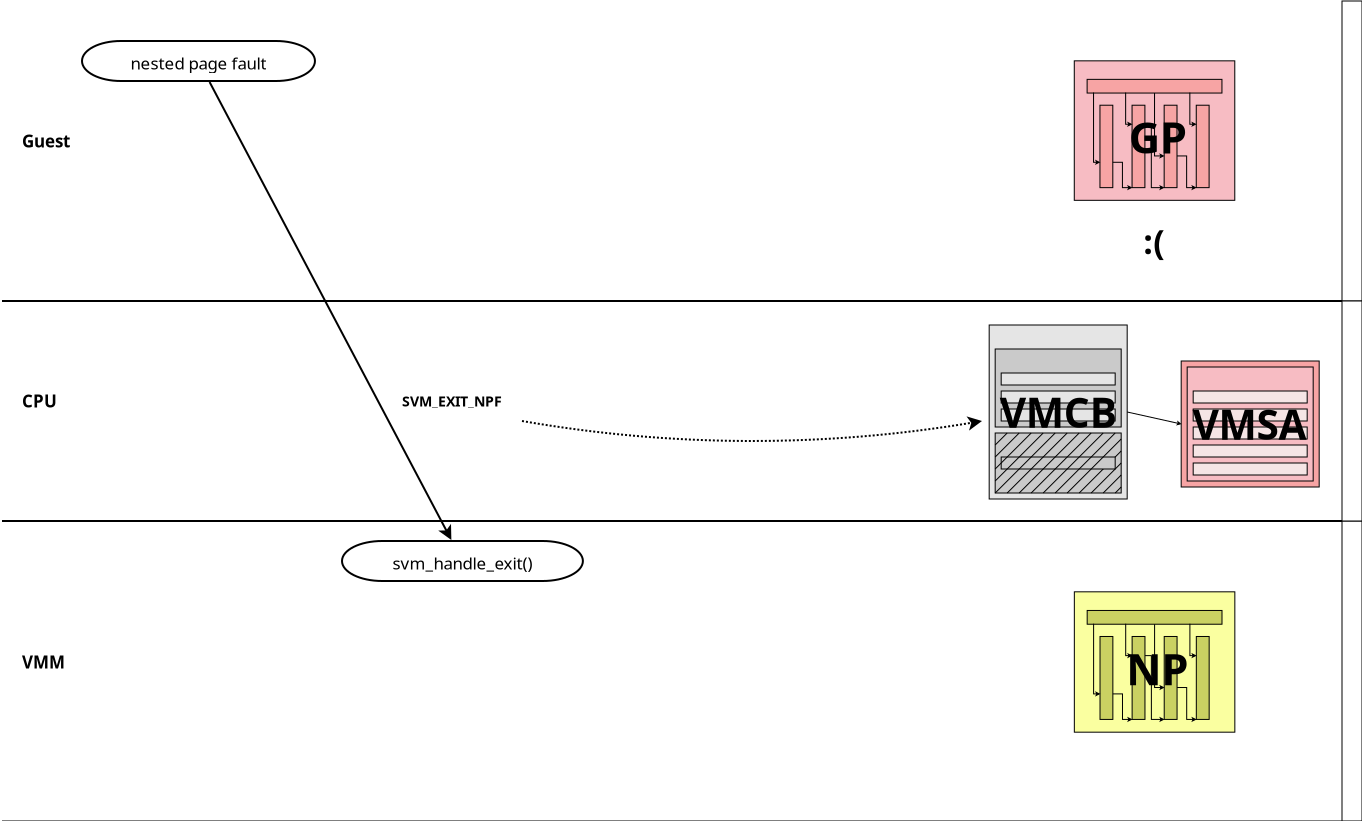 <?xml version="1.0" encoding="UTF-8"?>
<dia:diagram xmlns:dia="http://www.lysator.liu.se/~alla/dia/">
  <dia:layer name="Background" visible="true" connectable="true" active="true">
    <dia:object type="Standard - Text" version="1" id="O0">
      <dia:attribute name="obj_pos">
        <dia:point val="1,20"/>
      </dia:attribute>
      <dia:attribute name="obj_bb">
        <dia:rectangle val="1,19.507;2.93,20.493"/>
      </dia:attribute>
      <dia:attribute name="text">
        <dia:composite type="text">
          <dia:attribute name="string">
            <dia:string>#CPU#</dia:string>
          </dia:attribute>
          <dia:attribute name="font">
            <dia:font family="sans" style="80" name="Helvetica-Bold"/>
          </dia:attribute>
          <dia:attribute name="height">
            <dia:real val="1.058"/>
          </dia:attribute>
          <dia:attribute name="pos">
            <dia:point val="1,20.293"/>
          </dia:attribute>
          <dia:attribute name="color">
            <dia:color val="#000000ff"/>
          </dia:attribute>
          <dia:attribute name="alignment">
            <dia:enum val="0"/>
          </dia:attribute>
        </dia:composite>
      </dia:attribute>
      <dia:attribute name="valign">
        <dia:enum val="2"/>
      </dia:attribute>
    </dia:object>
    <dia:object type="Standard - Text" version="1" id="O1">
      <dia:attribute name="obj_pos">
        <dia:point val="1,33.05"/>
      </dia:attribute>
      <dia:attribute name="obj_bb">
        <dia:rectangle val="1,32.557;3.34,33.543"/>
      </dia:attribute>
      <dia:attribute name="text">
        <dia:composite type="text">
          <dia:attribute name="string">
            <dia:string>#VMM#</dia:string>
          </dia:attribute>
          <dia:attribute name="font">
            <dia:font family="sans" style="80" name="Helvetica-Bold"/>
          </dia:attribute>
          <dia:attribute name="height">
            <dia:real val="1.058"/>
          </dia:attribute>
          <dia:attribute name="pos">
            <dia:point val="1,33.343"/>
          </dia:attribute>
          <dia:attribute name="color">
            <dia:color val="#000000ff"/>
          </dia:attribute>
          <dia:attribute name="alignment">
            <dia:enum val="0"/>
          </dia:attribute>
        </dia:composite>
      </dia:attribute>
      <dia:attribute name="valign">
        <dia:enum val="2"/>
      </dia:attribute>
    </dia:object>
    <dia:object type="Standard - Text" version="1" id="O2">
      <dia:attribute name="obj_pos">
        <dia:point val="1,7"/>
      </dia:attribute>
      <dia:attribute name="obj_bb">
        <dia:rectangle val="1,6.507;3.783,7.493"/>
      </dia:attribute>
      <dia:attribute name="text">
        <dia:composite type="text">
          <dia:attribute name="string">
            <dia:string>#Guest#</dia:string>
          </dia:attribute>
          <dia:attribute name="font">
            <dia:font family="sans" style="80" name="Helvetica-Bold"/>
          </dia:attribute>
          <dia:attribute name="height">
            <dia:real val="1.058"/>
          </dia:attribute>
          <dia:attribute name="pos">
            <dia:point val="1,7.293"/>
          </dia:attribute>
          <dia:attribute name="color">
            <dia:color val="#000000ff"/>
          </dia:attribute>
          <dia:attribute name="alignment">
            <dia:enum val="0"/>
          </dia:attribute>
        </dia:composite>
      </dia:attribute>
      <dia:attribute name="valign">
        <dia:enum val="2"/>
      </dia:attribute>
    </dia:object>
    <dia:object type="Flowchart - Terminal" version="1" id="O3">
      <dia:attribute name="obj_pos">
        <dia:point val="4,2"/>
      </dia:attribute>
      <dia:attribute name="obj_bb">
        <dia:rectangle val="3.9,1.9;15.748,4.1"/>
      </dia:attribute>
      <dia:attribute name="meta">
        <dia:composite type="dict"/>
      </dia:attribute>
      <dia:attribute name="elem_corner">
        <dia:point val="4,2"/>
      </dia:attribute>
      <dia:attribute name="elem_width">
        <dia:real val="11.648"/>
      </dia:attribute>
      <dia:attribute name="elem_height">
        <dia:real val="2"/>
      </dia:attribute>
      <dia:attribute name="line_width">
        <dia:real val="0.1"/>
      </dia:attribute>
      <dia:attribute name="line_colour">
        <dia:color val="#000000ff"/>
      </dia:attribute>
      <dia:attribute name="fill_colour">
        <dia:color val="#ffffffff"/>
      </dia:attribute>
      <dia:attribute name="show_background">
        <dia:boolean val="true"/>
      </dia:attribute>
      <dia:attribute name="line_style">
        <dia:enum val="0"/>
        <dia:real val="1"/>
      </dia:attribute>
      <dia:attribute name="padding">
        <dia:real val="0.1"/>
      </dia:attribute>
      <dia:attribute name="text">
        <dia:composite type="text">
          <dia:attribute name="string">
            <dia:string>#nested page fault#</dia:string>
          </dia:attribute>
          <dia:attribute name="font">
            <dia:font family="sans" style="0" name="Helvetica"/>
          </dia:attribute>
          <dia:attribute name="height">
            <dia:real val="1.058"/>
          </dia:attribute>
          <dia:attribute name="pos">
            <dia:point val="9.824,3.257"/>
          </dia:attribute>
          <dia:attribute name="color">
            <dia:color val="#000000ff"/>
          </dia:attribute>
          <dia:attribute name="alignment">
            <dia:enum val="1"/>
          </dia:attribute>
        </dia:composite>
      </dia:attribute>
      <dia:attribute name="text_fitting">
        <dia:enum val="1"/>
      </dia:attribute>
      <dia:attribute name="flip_horizontal">
        <dia:boolean val="false"/>
      </dia:attribute>
      <dia:attribute name="flip_vertical">
        <dia:boolean val="false"/>
      </dia:attribute>
      <dia:attribute name="subscale">
        <dia:real val="1"/>
      </dia:attribute>
    </dia:object>
    <dia:object type="Flowchart - Terminal" version="1" id="O4">
      <dia:attribute name="obj_pos">
        <dia:point val="17,27"/>
      </dia:attribute>
      <dia:attribute name="obj_bb">
        <dia:rectangle val="16.9,26.9;29.145,29.1"/>
      </dia:attribute>
      <dia:attribute name="meta">
        <dia:composite type="dict"/>
      </dia:attribute>
      <dia:attribute name="elem_corner">
        <dia:point val="17,27"/>
      </dia:attribute>
      <dia:attribute name="elem_width">
        <dia:real val="12.045"/>
      </dia:attribute>
      <dia:attribute name="elem_height">
        <dia:real val="2"/>
      </dia:attribute>
      <dia:attribute name="line_width">
        <dia:real val="0.1"/>
      </dia:attribute>
      <dia:attribute name="line_colour">
        <dia:color val="#000000ff"/>
      </dia:attribute>
      <dia:attribute name="fill_colour">
        <dia:color val="#ffffffff"/>
      </dia:attribute>
      <dia:attribute name="show_background">
        <dia:boolean val="true"/>
      </dia:attribute>
      <dia:attribute name="line_style">
        <dia:enum val="0"/>
        <dia:real val="1"/>
      </dia:attribute>
      <dia:attribute name="padding">
        <dia:real val="0.1"/>
      </dia:attribute>
      <dia:attribute name="text">
        <dia:composite type="text">
          <dia:attribute name="string">
            <dia:string>#svm_handle_exit()#</dia:string>
          </dia:attribute>
          <dia:attribute name="font">
            <dia:font family="sans" style="0" name="Helvetica"/>
          </dia:attribute>
          <dia:attribute name="height">
            <dia:real val="1.058"/>
          </dia:attribute>
          <dia:attribute name="pos">
            <dia:point val="23.023,28.257"/>
          </dia:attribute>
          <dia:attribute name="color">
            <dia:color val="#000000ff"/>
          </dia:attribute>
          <dia:attribute name="alignment">
            <dia:enum val="1"/>
          </dia:attribute>
        </dia:composite>
      </dia:attribute>
      <dia:attribute name="text_fitting">
        <dia:enum val="1"/>
      </dia:attribute>
      <dia:attribute name="flip_horizontal">
        <dia:boolean val="false"/>
      </dia:attribute>
      <dia:attribute name="flip_vertical">
        <dia:boolean val="false"/>
      </dia:attribute>
      <dia:attribute name="subscale">
        <dia:real val="1"/>
      </dia:attribute>
    </dia:object>
    <dia:object type="Standard - Line" version="0" id="O5">
      <dia:attribute name="obj_pos">
        <dia:point val="0,26"/>
      </dia:attribute>
      <dia:attribute name="obj_bb">
        <dia:rectangle val="-0.05,25.95;67.05,26.05"/>
      </dia:attribute>
      <dia:attribute name="conn_endpoints">
        <dia:point val="0,26"/>
        <dia:point val="67,26"/>
      </dia:attribute>
      <dia:attribute name="numcp">
        <dia:int val="1"/>
      </dia:attribute>
      <dia:attribute name="line_width">
        <dia:real val="0.1"/>
      </dia:attribute>
      <dia:connections>
        <dia:connection handle="1" to="O43" connection="0"/>
      </dia:connections>
    </dia:object>
    <dia:object type="Standard - Line" version="0" id="O6">
      <dia:attribute name="obj_pos">
        <dia:point val="0,15"/>
      </dia:attribute>
      <dia:attribute name="obj_bb">
        <dia:rectangle val="-0.05,14.95;67.05,15.05"/>
      </dia:attribute>
      <dia:attribute name="conn_endpoints">
        <dia:point val="0,15"/>
        <dia:point val="67,15"/>
      </dia:attribute>
      <dia:attribute name="numcp">
        <dia:int val="1"/>
      </dia:attribute>
      <dia:attribute name="line_width">
        <dia:real val="0.1"/>
      </dia:attribute>
      <dia:connections>
        <dia:connection handle="1" to="O45" connection="0"/>
      </dia:connections>
    </dia:object>
    <dia:object type="Standard - Line" version="0" id="O7">
      <dia:attribute name="obj_pos">
        <dia:point val="10.378,4.05"/>
      </dia:attribute>
      <dia:attribute name="obj_bb">
        <dia:rectangle val="10.311,3.983;22.536,27.017"/>
      </dia:attribute>
      <dia:attribute name="conn_endpoints">
        <dia:point val="10.378,4.05"/>
        <dia:point val="22.468,26.95"/>
      </dia:attribute>
      <dia:attribute name="numcp">
        <dia:int val="1"/>
      </dia:attribute>
      <dia:attribute name="line_width">
        <dia:real val="0.1"/>
      </dia:attribute>
      <dia:attribute name="end_arrow">
        <dia:enum val="22"/>
      </dia:attribute>
      <dia:attribute name="end_arrow_length">
        <dia:real val="0.5"/>
      </dia:attribute>
      <dia:attribute name="end_arrow_width">
        <dia:real val="0.5"/>
      </dia:attribute>
      <dia:connections>
        <dia:connection handle="0" to="O3" connection="16"/>
        <dia:connection handle="1" to="O4" connection="16"/>
      </dia:connections>
    </dia:object>
    <dia:object type="Standard - Text" version="1" id="O8">
      <dia:attribute name="obj_pos">
        <dia:point val="20,20"/>
      </dia:attribute>
      <dia:attribute name="obj_bb">
        <dia:rectangle val="20,19.589;25.823,20.411"/>
      </dia:attribute>
      <dia:attribute name="text">
        <dia:composite type="text">
          <dia:attribute name="string">
            <dia:string>#SVM_EXIT_NPF#</dia:string>
          </dia:attribute>
          <dia:attribute name="font">
            <dia:font family="sans" style="80" name="Helvetica-Bold"/>
          </dia:attribute>
          <dia:attribute name="height">
            <dia:real val="0.882"/>
          </dia:attribute>
          <dia:attribute name="pos">
            <dia:point val="20,20.244"/>
          </dia:attribute>
          <dia:attribute name="color">
            <dia:color val="#000000ff"/>
          </dia:attribute>
          <dia:attribute name="alignment">
            <dia:enum val="0"/>
          </dia:attribute>
        </dia:composite>
      </dia:attribute>
      <dia:attribute name="valign">
        <dia:enum val="2"/>
      </dia:attribute>
    </dia:object>
    <dia:group>
      <dia:attribute name="meta">
        <dia:composite type="dict"/>
      </dia:attribute>
      <dia:attribute name="matrix">
        <dia:matrix xx="0.3" xy="0" yx="0" yy="0.3" x0="33.159" y0="16.2"/>
      </dia:attribute>
      <dia:group>
        <dia:attribute name="meta">
          <dia:composite type="dict"/>
        </dia:attribute>
        <dia:attribute name="matrix"/>
        <dia:object type="Flowchart - Box" version="0" id="O9">
          <dia:attribute name="obj_pos">
            <dia:point val="86,6"/>
          </dia:attribute>
          <dia:attribute name="obj_bb">
            <dia:rectangle val="85.95,5.95;109.05,27.05"/>
          </dia:attribute>
          <dia:attribute name="elem_corner">
            <dia:point val="86,6"/>
          </dia:attribute>
          <dia:attribute name="elem_width">
            <dia:real val="23"/>
          </dia:attribute>
          <dia:attribute name="elem_height">
            <dia:real val="21"/>
          </dia:attribute>
          <dia:attribute name="border_width">
            <dia:real val="0.1"/>
          </dia:attribute>
          <dia:attribute name="inner_color">
            <dia:color val="#f7a4a4ff"/>
          </dia:attribute>
          <dia:attribute name="show_background">
            <dia:boolean val="false"/>
          </dia:attribute>
          <dia:attribute name="padding">
            <dia:real val="0.5"/>
          </dia:attribute>
          <dia:attribute name="text">
            <dia:composite type="text">
              <dia:attribute name="string">
                <dia:string>##</dia:string>
              </dia:attribute>
              <dia:attribute name="font">
                <dia:font family="sans" style="0" name="Helvetica"/>
              </dia:attribute>
              <dia:attribute name="height">
                <dia:real val="0.8"/>
              </dia:attribute>
              <dia:attribute name="pos">
                <dia:point val="97.5,16.694"/>
              </dia:attribute>
              <dia:attribute name="color">
                <dia:color val="#000000ff"/>
              </dia:attribute>
              <dia:attribute name="alignment">
                <dia:enum val="1"/>
              </dia:attribute>
            </dia:composite>
          </dia:attribute>
        </dia:object>
        <dia:object type="Flowchart - Box" version="0" id="O10">
          <dia:attribute name="obj_pos">
            <dia:point val="87,7"/>
          </dia:attribute>
          <dia:attribute name="obj_bb">
            <dia:rectangle val="86.95,6.95;108.05,26.05"/>
          </dia:attribute>
          <dia:attribute name="elem_corner">
            <dia:point val="87,7"/>
          </dia:attribute>
          <dia:attribute name="elem_width">
            <dia:real val="21"/>
          </dia:attribute>
          <dia:attribute name="elem_height">
            <dia:real val="19"/>
          </dia:attribute>
          <dia:attribute name="inner_color">
            <dia:color val="#f7bcc3ff"/>
          </dia:attribute>
          <dia:attribute name="show_background">
            <dia:boolean val="true"/>
          </dia:attribute>
          <dia:attribute name="padding">
            <dia:real val="0.5"/>
          </dia:attribute>
          <dia:attribute name="text">
            <dia:composite type="text">
              <dia:attribute name="string">
                <dia:string>##</dia:string>
              </dia:attribute>
              <dia:attribute name="font">
                <dia:font family="sans" style="0" name="Helvetica"/>
              </dia:attribute>
              <dia:attribute name="height">
                <dia:real val="0.8"/>
              </dia:attribute>
              <dia:attribute name="pos">
                <dia:point val="97.5,16.694"/>
              </dia:attribute>
              <dia:attribute name="color">
                <dia:color val="#000000ff"/>
              </dia:attribute>
              <dia:attribute name="alignment">
                <dia:enum val="1"/>
              </dia:attribute>
            </dia:composite>
          </dia:attribute>
        </dia:object>
        <dia:object type="Standard - Box" version="0" id="O11">
          <dia:attribute name="obj_pos">
            <dia:point val="88,8"/>
          </dia:attribute>
          <dia:attribute name="obj_bb">
            <dia:rectangle val="87.95,7.95;107.05,10.05"/>
          </dia:attribute>
          <dia:attribute name="elem_corner">
            <dia:point val="88,8"/>
          </dia:attribute>
          <dia:attribute name="elem_width">
            <dia:real val="19"/>
          </dia:attribute>
          <dia:attribute name="elem_height">
            <dia:real val="2"/>
          </dia:attribute>
          <dia:attribute name="border_width">
            <dia:real val="0.1"/>
          </dia:attribute>
          <dia:attribute name="border_color">
            <dia:color val="#f7bcc3ff"/>
          </dia:attribute>
          <dia:attribute name="inner_color">
            <dia:color val="#f7bcc3ff"/>
          </dia:attribute>
          <dia:attribute name="show_background">
            <dia:boolean val="true"/>
          </dia:attribute>
          <dia:attribute name="aspect">
            <dia:enum val="1"/>
          </dia:attribute>
        </dia:object>
        <dia:object type="Standard - Box" version="0" id="O12">
          <dia:attribute name="obj_pos">
            <dia:point val="88,23"/>
          </dia:attribute>
          <dia:attribute name="obj_bb">
            <dia:rectangle val="87.95,22.95;107.05,25.05"/>
          </dia:attribute>
          <dia:attribute name="elem_corner">
            <dia:point val="88,23"/>
          </dia:attribute>
          <dia:attribute name="elem_width">
            <dia:real val="19"/>
          </dia:attribute>
          <dia:attribute name="elem_height">
            <dia:real val="2"/>
          </dia:attribute>
          <dia:attribute name="border_width">
            <dia:real val="0.1"/>
          </dia:attribute>
          <dia:attribute name="inner_color">
            <dia:color val="#f5e5e5ff"/>
          </dia:attribute>
          <dia:attribute name="show_background">
            <dia:boolean val="true"/>
          </dia:attribute>
          <dia:attribute name="aspect">
            <dia:enum val="1"/>
          </dia:attribute>
        </dia:object>
        <dia:object type="Standard - Box" version="0" id="O13">
          <dia:attribute name="obj_pos">
            <dia:point val="88,20"/>
          </dia:attribute>
          <dia:attribute name="obj_bb">
            <dia:rectangle val="87.95,19.95;107.05,22.05"/>
          </dia:attribute>
          <dia:attribute name="elem_corner">
            <dia:point val="88,20"/>
          </dia:attribute>
          <dia:attribute name="elem_width">
            <dia:real val="19"/>
          </dia:attribute>
          <dia:attribute name="elem_height">
            <dia:real val="2"/>
          </dia:attribute>
          <dia:attribute name="border_width">
            <dia:real val="0.1"/>
          </dia:attribute>
          <dia:attribute name="inner_color">
            <dia:color val="#f5e5e5ff"/>
          </dia:attribute>
          <dia:attribute name="show_background">
            <dia:boolean val="true"/>
          </dia:attribute>
          <dia:attribute name="aspect">
            <dia:enum val="1"/>
          </dia:attribute>
        </dia:object>
        <dia:object type="Standard - Box" version="0" id="O14">
          <dia:attribute name="obj_pos">
            <dia:point val="88,17"/>
          </dia:attribute>
          <dia:attribute name="obj_bb">
            <dia:rectangle val="87.95,16.95;107.05,19.05"/>
          </dia:attribute>
          <dia:attribute name="elem_corner">
            <dia:point val="88,17"/>
          </dia:attribute>
          <dia:attribute name="elem_width">
            <dia:real val="19"/>
          </dia:attribute>
          <dia:attribute name="elem_height">
            <dia:real val="2"/>
          </dia:attribute>
          <dia:attribute name="border_width">
            <dia:real val="0.1"/>
          </dia:attribute>
          <dia:attribute name="inner_color">
            <dia:color val="#f5e5e5ff"/>
          </dia:attribute>
          <dia:attribute name="show_background">
            <dia:boolean val="true"/>
          </dia:attribute>
          <dia:attribute name="aspect">
            <dia:enum val="1"/>
          </dia:attribute>
        </dia:object>
        <dia:object type="Standard - Box" version="0" id="O15">
          <dia:attribute name="obj_pos">
            <dia:point val="88,14"/>
          </dia:attribute>
          <dia:attribute name="obj_bb">
            <dia:rectangle val="87.95,13.95;107.05,16.05"/>
          </dia:attribute>
          <dia:attribute name="elem_corner">
            <dia:point val="88,14"/>
          </dia:attribute>
          <dia:attribute name="elem_width">
            <dia:real val="19"/>
          </dia:attribute>
          <dia:attribute name="elem_height">
            <dia:real val="2"/>
          </dia:attribute>
          <dia:attribute name="border_width">
            <dia:real val="0.1"/>
          </dia:attribute>
          <dia:attribute name="inner_color">
            <dia:color val="#f5e5e5ff"/>
          </dia:attribute>
          <dia:attribute name="show_background">
            <dia:boolean val="true"/>
          </dia:attribute>
          <dia:attribute name="aspect">
            <dia:enum val="1"/>
          </dia:attribute>
        </dia:object>
        <dia:object type="Standard - Box" version="0" id="O16">
          <dia:attribute name="obj_pos">
            <dia:point val="88,11"/>
          </dia:attribute>
          <dia:attribute name="obj_bb">
            <dia:rectangle val="87.95,10.95;107.05,13.05"/>
          </dia:attribute>
          <dia:attribute name="elem_corner">
            <dia:point val="88,11"/>
          </dia:attribute>
          <dia:attribute name="elem_width">
            <dia:real val="19"/>
          </dia:attribute>
          <dia:attribute name="elem_height">
            <dia:real val="2"/>
          </dia:attribute>
          <dia:attribute name="border_width">
            <dia:real val="0.1"/>
          </dia:attribute>
          <dia:attribute name="inner_color">
            <dia:color val="#f5e5e5ff"/>
          </dia:attribute>
          <dia:attribute name="show_background">
            <dia:boolean val="true"/>
          </dia:attribute>
          <dia:attribute name="aspect">
            <dia:enum val="1"/>
          </dia:attribute>
        </dia:object>
        <dia:object type="Standard - Text" version="1" id="O17">
          <dia:attribute name="obj_pos">
            <dia:point val="97.5,16.5"/>
          </dia:attribute>
          <dia:attribute name="obj_bb">
            <dia:rectangle val="86.449,12.558;108.551,20.442"/>
          </dia:attribute>
          <dia:attribute name="text">
            <dia:composite type="text">
              <dia:attribute name="string">
                <dia:string>#VMSA#</dia:string>
              </dia:attribute>
              <dia:attribute name="font">
                <dia:font family="sans" style="80" name="Helvetica-Bold"/>
              </dia:attribute>
              <dia:attribute name="height">
                <dia:real val="8.467"/>
              </dia:attribute>
              <dia:attribute name="pos">
                <dia:point val="97.5,18.845"/>
              </dia:attribute>
              <dia:attribute name="color">
                <dia:color val="#000000ff"/>
              </dia:attribute>
              <dia:attribute name="alignment">
                <dia:enum val="1"/>
              </dia:attribute>
            </dia:composite>
          </dia:attribute>
          <dia:attribute name="valign">
            <dia:enum val="2"/>
          </dia:attribute>
        </dia:object>
      </dia:group>
      <dia:group>
        <dia:attribute name="meta">
          <dia:composite type="dict"/>
        </dia:attribute>
        <dia:attribute name="matrix"/>
        <dia:object type="Flowchart - Box" version="0" id="O18">
          <dia:attribute name="obj_pos">
            <dia:point val="54,0"/>
          </dia:attribute>
          <dia:attribute name="obj_bb">
            <dia:rectangle val="53.95,-0.05;77.05,29.05"/>
          </dia:attribute>
          <dia:attribute name="elem_corner">
            <dia:point val="54,0"/>
          </dia:attribute>
          <dia:attribute name="elem_width">
            <dia:real val="23"/>
          </dia:attribute>
          <dia:attribute name="elem_height">
            <dia:real val="29"/>
          </dia:attribute>
          <dia:attribute name="inner_color">
            <dia:color val="#e5e5e5ff"/>
          </dia:attribute>
          <dia:attribute name="show_background">
            <dia:boolean val="true"/>
          </dia:attribute>
          <dia:attribute name="padding">
            <dia:real val="0.5"/>
          </dia:attribute>
          <dia:attribute name="text">
            <dia:composite type="text">
              <dia:attribute name="string">
                <dia:string>##</dia:string>
              </dia:attribute>
              <dia:attribute name="font">
                <dia:font family="sans" style="0" name="Helvetica"/>
              </dia:attribute>
              <dia:attribute name="height">
                <dia:real val="0.8"/>
              </dia:attribute>
              <dia:attribute name="pos">
                <dia:point val="65.5,14.694"/>
              </dia:attribute>
              <dia:attribute name="color">
                <dia:color val="#000000ff"/>
              </dia:attribute>
              <dia:attribute name="alignment">
                <dia:enum val="1"/>
              </dia:attribute>
            </dia:composite>
          </dia:attribute>
        </dia:object>
        <dia:group>
          <dia:attribute name="meta">
            <dia:composite type="dict"/>
          </dia:attribute>
          <dia:attribute name="matrix"/>
          <dia:group>
            <dia:attribute name="meta">
              <dia:composite type="dict"/>
            </dia:attribute>
            <dia:attribute name="matrix"/>
            <dia:object type="Flowchart - Box" version="0" id="O19">
              <dia:attribute name="obj_pos">
                <dia:point val="55,18"/>
              </dia:attribute>
              <dia:attribute name="obj_bb">
                <dia:rectangle val="54.95,17.95;76.05,28.05"/>
              </dia:attribute>
              <dia:attribute name="elem_corner">
                <dia:point val="55,18"/>
              </dia:attribute>
              <dia:attribute name="elem_width">
                <dia:real val="21"/>
              </dia:attribute>
              <dia:attribute name="elem_height">
                <dia:real val="10"/>
              </dia:attribute>
              <dia:attribute name="border_width">
                <dia:real val="0.1"/>
              </dia:attribute>
              <dia:attribute name="inner_color">
                <dia:color val="#cacacaff"/>
              </dia:attribute>
              <dia:attribute name="show_background">
                <dia:boolean val="true"/>
              </dia:attribute>
              <dia:attribute name="padding">
                <dia:real val="0.5"/>
              </dia:attribute>
              <dia:attribute name="text">
                <dia:composite type="text">
                  <dia:attribute name="string">
                    <dia:string>##</dia:string>
                  </dia:attribute>
                  <dia:attribute name="font">
                    <dia:font family="sans" style="0" name="Helvetica"/>
                  </dia:attribute>
                  <dia:attribute name="height">
                    <dia:real val="0.8"/>
                  </dia:attribute>
                  <dia:attribute name="pos">
                    <dia:point val="65.5,23.194"/>
                  </dia:attribute>
                  <dia:attribute name="color">
                    <dia:color val="#000000ff"/>
                  </dia:attribute>
                  <dia:attribute name="alignment">
                    <dia:enum val="1"/>
                  </dia:attribute>
                </dia:composite>
              </dia:attribute>
            </dia:object>
            <dia:object type="Standard - Line" version="0" id="O20">
              <dia:attribute name="obj_pos">
                <dia:point val="69,28"/>
              </dia:attribute>
              <dia:attribute name="obj_bb">
                <dia:rectangle val="68.929,20.929;76.071,28.071"/>
              </dia:attribute>
              <dia:attribute name="conn_endpoints">
                <dia:point val="69,28"/>
                <dia:point val="76,21"/>
              </dia:attribute>
              <dia:attribute name="numcp">
                <dia:int val="1"/>
              </dia:attribute>
              <dia:attribute name="line_width">
                <dia:real val="0.1"/>
              </dia:attribute>
            </dia:object>
            <dia:group>
              <dia:attribute name="meta">
                <dia:composite type="dict"/>
              </dia:attribute>
              <dia:attribute name="matrix"/>
              <dia:object type="Flowchart - Box" version="0" id="O21">
                <dia:attribute name="obj_pos">
                  <dia:point val="55,4"/>
                </dia:attribute>
                <dia:attribute name="obj_bb">
                  <dia:rectangle val="54.95,3.95;76.05,17.05"/>
                </dia:attribute>
                <dia:attribute name="elem_corner">
                  <dia:point val="55,4"/>
                </dia:attribute>
                <dia:attribute name="elem_width">
                  <dia:real val="21"/>
                </dia:attribute>
                <dia:attribute name="elem_height">
                  <dia:real val="13"/>
                </dia:attribute>
                <dia:attribute name="inner_color">
                  <dia:color val="#cacacaff"/>
                </dia:attribute>
                <dia:attribute name="show_background">
                  <dia:boolean val="true"/>
                </dia:attribute>
                <dia:attribute name="padding">
                  <dia:real val="0.5"/>
                </dia:attribute>
                <dia:attribute name="text">
                  <dia:composite type="text">
                    <dia:attribute name="string">
                      <dia:string>##</dia:string>
                    </dia:attribute>
                    <dia:attribute name="font">
                      <dia:font family="sans" style="0" name="Helvetica"/>
                    </dia:attribute>
                    <dia:attribute name="height">
                      <dia:real val="0.8"/>
                    </dia:attribute>
                    <dia:attribute name="pos">
                      <dia:point val="65.5,10.694"/>
                    </dia:attribute>
                    <dia:attribute name="color">
                      <dia:color val="#000000ff"/>
                    </dia:attribute>
                    <dia:attribute name="alignment">
                      <dia:enum val="1"/>
                    </dia:attribute>
                  </dia:composite>
                </dia:attribute>
              </dia:object>
              <dia:object type="Standard - Box" version="0" id="O22">
                <dia:attribute name="obj_pos">
                  <dia:point val="56,14"/>
                </dia:attribute>
                <dia:attribute name="obj_bb">
                  <dia:rectangle val="55.95,13.95;75.05,16.05"/>
                </dia:attribute>
                <dia:attribute name="elem_corner">
                  <dia:point val="56,14"/>
                </dia:attribute>
                <dia:attribute name="elem_width">
                  <dia:real val="19"/>
                </dia:attribute>
                <dia:attribute name="elem_height">
                  <dia:real val="2"/>
                </dia:attribute>
                <dia:attribute name="border_width">
                  <dia:real val="0.1"/>
                </dia:attribute>
                <dia:attribute name="inner_color">
                  <dia:color val="#e5e5e5ff"/>
                </dia:attribute>
                <dia:attribute name="show_background">
                  <dia:boolean val="true"/>
                </dia:attribute>
                <dia:attribute name="aspect">
                  <dia:enum val="1"/>
                </dia:attribute>
              </dia:object>
              <dia:object type="Standard - Box" version="0" id="O23">
                <dia:attribute name="obj_pos">
                  <dia:point val="56,11"/>
                </dia:attribute>
                <dia:attribute name="obj_bb">
                  <dia:rectangle val="55.95,10.95;75.05,13.05"/>
                </dia:attribute>
                <dia:attribute name="elem_corner">
                  <dia:point val="56,11"/>
                </dia:attribute>
                <dia:attribute name="elem_width">
                  <dia:real val="19"/>
                </dia:attribute>
                <dia:attribute name="elem_height">
                  <dia:real val="2"/>
                </dia:attribute>
                <dia:attribute name="border_width">
                  <dia:real val="0.1"/>
                </dia:attribute>
                <dia:attribute name="inner_color">
                  <dia:color val="#e5e5e5ff"/>
                </dia:attribute>
                <dia:attribute name="show_background">
                  <dia:boolean val="true"/>
                </dia:attribute>
                <dia:attribute name="aspect">
                  <dia:enum val="1"/>
                </dia:attribute>
              </dia:object>
              <dia:object type="Standard - Box" version="0" id="O24">
                <dia:attribute name="obj_pos">
                  <dia:point val="56,8"/>
                </dia:attribute>
                <dia:attribute name="obj_bb">
                  <dia:rectangle val="55.95,7.95;75.05,10.05"/>
                </dia:attribute>
                <dia:attribute name="elem_corner">
                  <dia:point val="56,8"/>
                </dia:attribute>
                <dia:attribute name="elem_width">
                  <dia:real val="19"/>
                </dia:attribute>
                <dia:attribute name="elem_height">
                  <dia:real val="2"/>
                </dia:attribute>
                <dia:attribute name="border_width">
                  <dia:real val="0.1"/>
                </dia:attribute>
                <dia:attribute name="inner_color">
                  <dia:color val="#e5e5e5ff"/>
                </dia:attribute>
                <dia:attribute name="show_background">
                  <dia:boolean val="true"/>
                </dia:attribute>
                <dia:attribute name="aspect">
                  <dia:enum val="1"/>
                </dia:attribute>
              </dia:object>
              <dia:object type="Standard - Box" version="0" id="O25">
                <dia:attribute name="obj_pos">
                  <dia:point val="56,5"/>
                </dia:attribute>
                <dia:attribute name="obj_bb">
                  <dia:rectangle val="56,5;75,7"/>
                </dia:attribute>
                <dia:attribute name="elem_corner">
                  <dia:point val="56,5"/>
                </dia:attribute>
                <dia:attribute name="elem_width">
                  <dia:real val="19"/>
                </dia:attribute>
                <dia:attribute name="elem_height">
                  <dia:real val="2"/>
                </dia:attribute>
                <dia:attribute name="border_width">
                  <dia:real val="1.175e-38"/>
                </dia:attribute>
                <dia:attribute name="border_color">
                  <dia:color val="#cacacaff"/>
                </dia:attribute>
                <dia:attribute name="inner_color">
                  <dia:color val="#cacacaff"/>
                </dia:attribute>
                <dia:attribute name="show_background">
                  <dia:boolean val="true"/>
                </dia:attribute>
                <dia:attribute name="aspect">
                  <dia:enum val="1"/>
                </dia:attribute>
              </dia:object>
              <dia:object type="Standard - Box" version="0" id="O26">
                <dia:attribute name="obj_pos">
                  <dia:point val="56,22"/>
                </dia:attribute>
                <dia:attribute name="obj_bb">
                  <dia:rectangle val="55.95,21.95;75.05,24.05"/>
                </dia:attribute>
                <dia:attribute name="elem_corner">
                  <dia:point val="56,22"/>
                </dia:attribute>
                <dia:attribute name="elem_width">
                  <dia:real val="19"/>
                </dia:attribute>
                <dia:attribute name="elem_height">
                  <dia:real val="2"/>
                </dia:attribute>
                <dia:attribute name="border_width">
                  <dia:real val="0.1"/>
                </dia:attribute>
                <dia:attribute name="inner_color">
                  <dia:color val="#cacacaff"/>
                </dia:attribute>
                <dia:attribute name="show_background">
                  <dia:boolean val="true"/>
                </dia:attribute>
                <dia:attribute name="aspect">
                  <dia:enum val="1"/>
                </dia:attribute>
              </dia:object>
              <dia:object type="Standard - Line" version="0" id="O27">
                <dia:attribute name="obj_pos">
                  <dia:point val="55,20"/>
                </dia:attribute>
                <dia:attribute name="obj_bb">
                  <dia:rectangle val="54.929,17.929;57.071,20.071"/>
                </dia:attribute>
                <dia:attribute name="conn_endpoints">
                  <dia:point val="55,20"/>
                  <dia:point val="57,18"/>
                </dia:attribute>
                <dia:attribute name="numcp">
                  <dia:int val="1"/>
                </dia:attribute>
                <dia:attribute name="line_width">
                  <dia:real val="0.1"/>
                </dia:attribute>
              </dia:object>
              <dia:object type="Standard - Line" version="0" id="O28">
                <dia:attribute name="obj_pos">
                  <dia:point val="55,22"/>
                </dia:attribute>
                <dia:attribute name="obj_bb">
                  <dia:rectangle val="54.929,17.929;59.071,22.071"/>
                </dia:attribute>
                <dia:attribute name="conn_endpoints">
                  <dia:point val="55,22"/>
                  <dia:point val="59,18"/>
                </dia:attribute>
                <dia:attribute name="numcp">
                  <dia:int val="1"/>
                </dia:attribute>
                <dia:attribute name="line_width">
                  <dia:real val="0.1"/>
                </dia:attribute>
              </dia:object>
              <dia:object type="Standard - Line" version="0" id="O29">
                <dia:attribute name="obj_pos">
                  <dia:point val="59,28"/>
                </dia:attribute>
                <dia:attribute name="obj_bb">
                  <dia:rectangle val="58.929,17.929;69.071,28.071"/>
                </dia:attribute>
                <dia:attribute name="conn_endpoints">
                  <dia:point val="59,28"/>
                  <dia:point val="69,18"/>
                </dia:attribute>
                <dia:attribute name="numcp">
                  <dia:int val="1"/>
                </dia:attribute>
                <dia:attribute name="line_width">
                  <dia:real val="0.1"/>
                </dia:attribute>
              </dia:object>
              <dia:object type="Standard - Line" version="0" id="O30">
                <dia:attribute name="obj_pos">
                  <dia:point val="55,26"/>
                </dia:attribute>
                <dia:attribute name="obj_bb">
                  <dia:rectangle val="54.929,17.929;63.071,26.071"/>
                </dia:attribute>
                <dia:attribute name="conn_endpoints">
                  <dia:point val="55,26"/>
                  <dia:point val="63,18"/>
                </dia:attribute>
                <dia:attribute name="numcp">
                  <dia:int val="1"/>
                </dia:attribute>
                <dia:attribute name="line_width">
                  <dia:real val="0.1"/>
                </dia:attribute>
              </dia:object>
              <dia:object type="Standard - Line" version="0" id="O31">
                <dia:attribute name="obj_pos">
                  <dia:point val="55,28"/>
                </dia:attribute>
                <dia:attribute name="obj_bb">
                  <dia:rectangle val="54.929,17.929;65.071,28.071"/>
                </dia:attribute>
                <dia:attribute name="conn_endpoints">
                  <dia:point val="55,28"/>
                  <dia:point val="65,18"/>
                </dia:attribute>
                <dia:attribute name="numcp">
                  <dia:int val="1"/>
                </dia:attribute>
                <dia:attribute name="line_width">
                  <dia:real val="0.1"/>
                </dia:attribute>
              </dia:object>
              <dia:object type="Standard - Line" version="0" id="O32">
                <dia:attribute name="obj_pos">
                  <dia:point val="55,24"/>
                </dia:attribute>
                <dia:attribute name="obj_bb">
                  <dia:rectangle val="54.929,17.929;61.071,24.071"/>
                </dia:attribute>
                <dia:attribute name="conn_endpoints">
                  <dia:point val="55,24"/>
                  <dia:point val="61,18"/>
                </dia:attribute>
                <dia:attribute name="numcp">
                  <dia:int val="1"/>
                </dia:attribute>
                <dia:attribute name="line_width">
                  <dia:real val="0.1"/>
                </dia:attribute>
              </dia:object>
              <dia:object type="Standard - Line" version="0" id="O33">
                <dia:attribute name="obj_pos">
                  <dia:point val="57,28"/>
                </dia:attribute>
                <dia:attribute name="obj_bb">
                  <dia:rectangle val="56.929,17.929;67.071,28.071"/>
                </dia:attribute>
                <dia:attribute name="conn_endpoints">
                  <dia:point val="57,28"/>
                  <dia:point val="67,18"/>
                </dia:attribute>
                <dia:attribute name="numcp">
                  <dia:int val="1"/>
                </dia:attribute>
                <dia:attribute name="line_width">
                  <dia:real val="0.1"/>
                </dia:attribute>
              </dia:object>
              <dia:object type="Standard - Line" version="0" id="O34">
                <dia:attribute name="obj_pos">
                  <dia:point val="75,28"/>
                </dia:attribute>
                <dia:attribute name="obj_bb">
                  <dia:rectangle val="74.929,26.929;76.071,28.071"/>
                </dia:attribute>
                <dia:attribute name="conn_endpoints">
                  <dia:point val="75,28"/>
                  <dia:point val="76,27"/>
                </dia:attribute>
                <dia:attribute name="numcp">
                  <dia:int val="1"/>
                </dia:attribute>
                <dia:attribute name="line_width">
                  <dia:real val="0.1"/>
                </dia:attribute>
              </dia:object>
              <dia:object type="Standard - Line" version="0" id="O35">
                <dia:attribute name="obj_pos">
                  <dia:point val="73,28"/>
                </dia:attribute>
                <dia:attribute name="obj_bb">
                  <dia:rectangle val="72.929,24.929;76.071,28.071"/>
                </dia:attribute>
                <dia:attribute name="conn_endpoints">
                  <dia:point val="73,28"/>
                  <dia:point val="76,25"/>
                </dia:attribute>
                <dia:attribute name="numcp">
                  <dia:int val="1"/>
                </dia:attribute>
                <dia:attribute name="line_width">
                  <dia:real val="0.1"/>
                </dia:attribute>
              </dia:object>
              <dia:object type="Standard - Line" version="0" id="O36">
                <dia:attribute name="obj_pos">
                  <dia:point val="61,28"/>
                </dia:attribute>
                <dia:attribute name="obj_bb">
                  <dia:rectangle val="60.929,17.929;71.071,28.071"/>
                </dia:attribute>
                <dia:attribute name="conn_endpoints">
                  <dia:point val="61,28"/>
                  <dia:point val="71,18"/>
                </dia:attribute>
                <dia:attribute name="numcp">
                  <dia:int val="1"/>
                </dia:attribute>
                <dia:attribute name="line_width">
                  <dia:real val="0.1"/>
                </dia:attribute>
              </dia:object>
              <dia:object type="Standard - Line" version="0" id="O37">
                <dia:attribute name="obj_pos">
                  <dia:point val="63,28"/>
                </dia:attribute>
                <dia:attribute name="obj_bb">
                  <dia:rectangle val="62.929,17.929;73.071,28.071"/>
                </dia:attribute>
                <dia:attribute name="conn_endpoints">
                  <dia:point val="63,28"/>
                  <dia:point val="73,18"/>
                </dia:attribute>
                <dia:attribute name="numcp">
                  <dia:int val="1"/>
                </dia:attribute>
                <dia:attribute name="line_width">
                  <dia:real val="0.1"/>
                </dia:attribute>
              </dia:object>
              <dia:object type="Standard - Line" version="0" id="O38">
                <dia:attribute name="obj_pos">
                  <dia:point val="65,28"/>
                </dia:attribute>
                <dia:attribute name="obj_bb">
                  <dia:rectangle val="64.929,17.929;75.071,28.071"/>
                </dia:attribute>
                <dia:attribute name="conn_endpoints">
                  <dia:point val="65,28"/>
                  <dia:point val="75,18"/>
                </dia:attribute>
                <dia:attribute name="numcp">
                  <dia:int val="1"/>
                </dia:attribute>
                <dia:attribute name="line_width">
                  <dia:real val="0.1"/>
                </dia:attribute>
              </dia:object>
              <dia:object type="Standard - Line" version="0" id="O39">
                <dia:attribute name="obj_pos">
                  <dia:point val="67,28"/>
                </dia:attribute>
                <dia:attribute name="obj_bb">
                  <dia:rectangle val="66.929,18.929;76.071,28.071"/>
                </dia:attribute>
                <dia:attribute name="conn_endpoints">
                  <dia:point val="67,28"/>
                  <dia:point val="76,19"/>
                </dia:attribute>
                <dia:attribute name="numcp">
                  <dia:int val="1"/>
                </dia:attribute>
                <dia:attribute name="line_width">
                  <dia:real val="0.1"/>
                </dia:attribute>
              </dia:object>
              <dia:object type="Standard - Line" version="0" id="O40">
                <dia:attribute name="obj_pos">
                  <dia:point val="71,28"/>
                </dia:attribute>
                <dia:attribute name="obj_bb">
                  <dia:rectangle val="70.929,22.929;76.071,28.071"/>
                </dia:attribute>
                <dia:attribute name="conn_endpoints">
                  <dia:point val="71,28"/>
                  <dia:point val="76,23"/>
                </dia:attribute>
                <dia:attribute name="numcp">
                  <dia:int val="1"/>
                </dia:attribute>
                <dia:attribute name="line_width">
                  <dia:real val="0.1"/>
                </dia:attribute>
              </dia:object>
            </dia:group>
          </dia:group>
          <dia:object type="Standard - Text" version="1" id="O41">
            <dia:attribute name="obj_pos">
              <dia:point val="65.5,14.5"/>
            </dia:attribute>
            <dia:attribute name="obj_bb">
              <dia:rectangle val="54.443,10.558;76.558,18.442"/>
            </dia:attribute>
            <dia:attribute name="text">
              <dia:composite type="text">
                <dia:attribute name="string">
                  <dia:string>#VMCB#</dia:string>
                </dia:attribute>
                <dia:attribute name="font">
                  <dia:font family="sans" style="80" name="Helvetica-Bold"/>
                </dia:attribute>
                <dia:attribute name="height">
                  <dia:real val="8.467"/>
                </dia:attribute>
                <dia:attribute name="pos">
                  <dia:point val="65.5,16.845"/>
                </dia:attribute>
                <dia:attribute name="color">
                  <dia:color val="#000000ff"/>
                </dia:attribute>
                <dia:attribute name="alignment">
                  <dia:enum val="1"/>
                </dia:attribute>
              </dia:composite>
            </dia:attribute>
            <dia:attribute name="valign">
              <dia:enum val="2"/>
            </dia:attribute>
          </dia:object>
        </dia:group>
      </dia:group>
      <dia:object type="Standard - Line" version="0" id="O42">
        <dia:attribute name="obj_pos">
          <dia:point val="77,14.5"/>
        </dia:attribute>
        <dia:attribute name="obj_bb">
          <dia:rectangle val="76.94,14.44;86.06,16.696"/>
        </dia:attribute>
        <dia:attribute name="conn_endpoints">
          <dia:point val="77,14.5"/>
          <dia:point val="86,16.5"/>
        </dia:attribute>
        <dia:attribute name="numcp">
          <dia:int val="1"/>
        </dia:attribute>
        <dia:attribute name="line_width">
          <dia:real val="0.1"/>
        </dia:attribute>
        <dia:attribute name="end_arrow">
          <dia:enum val="22"/>
        </dia:attribute>
        <dia:attribute name="end_arrow_length">
          <dia:real val="0.5"/>
        </dia:attribute>
        <dia:attribute name="end_arrow_width">
          <dia:real val="0.5"/>
        </dia:attribute>
      </dia:object>
    </dia:group>
    <dia:object type="Standard - Box" version="0" id="O43">
      <dia:attribute name="obj_pos">
        <dia:point val="67,26"/>
      </dia:attribute>
      <dia:attribute name="obj_bb">
        <dia:rectangle val="67,26;68,41"/>
      </dia:attribute>
      <dia:attribute name="elem_corner">
        <dia:point val="67,26"/>
      </dia:attribute>
      <dia:attribute name="elem_width">
        <dia:real val="1"/>
      </dia:attribute>
      <dia:attribute name="elem_height">
        <dia:real val="15"/>
      </dia:attribute>
      <dia:attribute name="border_width">
        <dia:real val="0"/>
      </dia:attribute>
      <dia:attribute name="show_background">
        <dia:boolean val="true"/>
      </dia:attribute>
    </dia:object>
    <dia:object type="Standard - Box" version="0" id="O44">
      <dia:attribute name="obj_pos">
        <dia:point val="67,0"/>
      </dia:attribute>
      <dia:attribute name="obj_bb">
        <dia:rectangle val="67,0;68,15"/>
      </dia:attribute>
      <dia:attribute name="elem_corner">
        <dia:point val="67,0"/>
      </dia:attribute>
      <dia:attribute name="elem_width">
        <dia:real val="1"/>
      </dia:attribute>
      <dia:attribute name="elem_height">
        <dia:real val="15"/>
      </dia:attribute>
      <dia:attribute name="border_width">
        <dia:real val="0"/>
      </dia:attribute>
      <dia:attribute name="show_background">
        <dia:boolean val="true"/>
      </dia:attribute>
    </dia:object>
    <dia:object type="Standard - Box" version="0" id="O45">
      <dia:attribute name="obj_pos">
        <dia:point val="67,15"/>
      </dia:attribute>
      <dia:attribute name="obj_bb">
        <dia:rectangle val="67,15;68,26"/>
      </dia:attribute>
      <dia:attribute name="elem_corner">
        <dia:point val="67,15"/>
      </dia:attribute>
      <dia:attribute name="elem_width">
        <dia:real val="1"/>
      </dia:attribute>
      <dia:attribute name="elem_height">
        <dia:real val="11"/>
      </dia:attribute>
      <dia:attribute name="border_width">
        <dia:real val="0"/>
      </dia:attribute>
      <dia:attribute name="show_background">
        <dia:boolean val="true"/>
      </dia:attribute>
    </dia:object>
    <dia:object type="Standard - Line" version="0" id="O46">
      <dia:attribute name="obj_pos">
        <dia:point val="67,41"/>
      </dia:attribute>
      <dia:attribute name="obj_bb">
        <dia:rectangle val="0,41;67,41"/>
      </dia:attribute>
      <dia:attribute name="conn_endpoints">
        <dia:point val="67,41"/>
        <dia:point val="0,41"/>
      </dia:attribute>
      <dia:attribute name="numcp">
        <dia:int val="1"/>
      </dia:attribute>
      <dia:attribute name="line_width">
        <dia:real val="0"/>
      </dia:attribute>
      <dia:connections>
        <dia:connection handle="0" to="O43" connection="5"/>
      </dia:connections>
    </dia:object>
    <dia:object type="Standard - Arc" version="0" id="O47">
      <dia:attribute name="obj_pos">
        <dia:point val="26,21"/>
      </dia:attribute>
      <dia:attribute name="obj_bb">
        <dia:rectangle val="25.95,20.768;49.05,22.05"/>
      </dia:attribute>
      <dia:attribute name="conn_endpoints">
        <dia:point val="26,21"/>
        <dia:point val="49,21"/>
      </dia:attribute>
      <dia:attribute name="curve_distance">
        <dia:real val="1"/>
      </dia:attribute>
      <dia:attribute name="line_width">
        <dia:real val="0.1"/>
      </dia:attribute>
      <dia:attribute name="line_style">
        <dia:enum val="4"/>
      </dia:attribute>
      <dia:attribute name="end_arrow">
        <dia:enum val="22"/>
      </dia:attribute>
      <dia:attribute name="end_arrow_length">
        <dia:real val="0.5"/>
      </dia:attribute>
      <dia:attribute name="end_arrow_width">
        <dia:real val="0.5"/>
      </dia:attribute>
    </dia:object>
    <dia:group>
      <dia:attribute name="meta">
        <dia:composite type="dict"/>
      </dia:attribute>
      <dia:attribute name="matrix">
        <dia:matrix xx="0.321" xy="0" yx="0" yy="0.319" x0="34.999" y0="8.806"/>
      </dia:attribute>
      <dia:object type="Flowchart - Box" version="0" id="O48">
        <dia:attribute name="obj_pos">
          <dia:point val="58,65"/>
        </dia:attribute>
        <dia:attribute name="obj_bb">
          <dia:rectangle val="57.95,64.95;83.05,87.05"/>
        </dia:attribute>
        <dia:attribute name="elem_corner">
          <dia:point val="58,65"/>
        </dia:attribute>
        <dia:attribute name="elem_width">
          <dia:real val="25"/>
        </dia:attribute>
        <dia:attribute name="elem_height">
          <dia:real val="22"/>
        </dia:attribute>
        <dia:attribute name="inner_color">
          <dia:color val="#faffa0ff"/>
        </dia:attribute>
        <dia:attribute name="show_background">
          <dia:boolean val="true"/>
        </dia:attribute>
        <dia:attribute name="padding">
          <dia:real val="0.5"/>
        </dia:attribute>
        <dia:attribute name="text">
          <dia:composite type="text">
            <dia:attribute name="string">
              <dia:string>##</dia:string>
            </dia:attribute>
            <dia:attribute name="font">
              <dia:font family="sans" style="80" name="Helvetica-Bold"/>
            </dia:attribute>
            <dia:attribute name="height">
              <dia:real val="1.051"/>
            </dia:attribute>
            <dia:attribute name="pos">
              <dia:point val="58.45,76.255"/>
            </dia:attribute>
            <dia:attribute name="color">
              <dia:color val="#000000ff"/>
            </dia:attribute>
            <dia:attribute name="alignment">
              <dia:enum val="0"/>
            </dia:attribute>
          </dia:composite>
        </dia:attribute>
      </dia:object>
      <dia:object type="Flowchart - Box" version="0" id="O49">
        <dia:attribute name="obj_pos">
          <dia:point val="60,67.921"/>
        </dia:attribute>
        <dia:attribute name="obj_bb">
          <dia:rectangle val="59.95,67.871;81.05,70.129"/>
        </dia:attribute>
        <dia:attribute name="elem_corner">
          <dia:point val="60,67.921"/>
        </dia:attribute>
        <dia:attribute name="elem_width">
          <dia:real val="21"/>
        </dia:attribute>
        <dia:attribute name="elem_height">
          <dia:real val="2.158"/>
        </dia:attribute>
        <dia:attribute name="inner_color">
          <dia:color val="#cad162ff"/>
        </dia:attribute>
        <dia:attribute name="show_background">
          <dia:boolean val="true"/>
        </dia:attribute>
        <dia:attribute name="padding">
          <dia:real val="0.5"/>
        </dia:attribute>
        <dia:attribute name="text">
          <dia:composite type="text">
            <dia:attribute name="string">
              <dia:string>##</dia:string>
            </dia:attribute>
            <dia:attribute name="font">
              <dia:font family="sans" style="80" name="Helvetica-Bold"/>
            </dia:attribute>
            <dia:attribute name="height">
              <dia:real val="1.058"/>
            </dia:attribute>
            <dia:attribute name="pos">
              <dia:point val="70.5,69.257"/>
            </dia:attribute>
            <dia:attribute name="color">
              <dia:color val="#000000ff"/>
            </dia:attribute>
            <dia:attribute name="alignment">
              <dia:enum val="1"/>
            </dia:attribute>
          </dia:composite>
        </dia:attribute>
      </dia:object>
      <dia:object type="Flowchart - Box" version="0" id="O50">
        <dia:attribute name="obj_pos">
          <dia:point val="62,72"/>
        </dia:attribute>
        <dia:attribute name="obj_bb">
          <dia:rectangle val="61.95,71.95;64.05,85.05"/>
        </dia:attribute>
        <dia:attribute name="elem_corner">
          <dia:point val="62,72"/>
        </dia:attribute>
        <dia:attribute name="elem_width">
          <dia:real val="2"/>
        </dia:attribute>
        <dia:attribute name="elem_height">
          <dia:real val="13"/>
        </dia:attribute>
        <dia:attribute name="inner_color">
          <dia:color val="#cad162ff"/>
        </dia:attribute>
        <dia:attribute name="show_background">
          <dia:boolean val="true"/>
        </dia:attribute>
        <dia:attribute name="padding">
          <dia:real val="0.5"/>
        </dia:attribute>
        <dia:attribute name="text">
          <dia:composite type="text">
            <dia:attribute name="string">
              <dia:string>##</dia:string>
            </dia:attribute>
            <dia:attribute name="font">
              <dia:font family="sans" style="0" name="Helvetica"/>
            </dia:attribute>
            <dia:attribute name="height">
              <dia:real val="0.8"/>
            </dia:attribute>
            <dia:attribute name="pos">
              <dia:point val="63,78.694"/>
            </dia:attribute>
            <dia:attribute name="color">
              <dia:color val="#000000ff"/>
            </dia:attribute>
            <dia:attribute name="alignment">
              <dia:enum val="1"/>
            </dia:attribute>
          </dia:composite>
        </dia:attribute>
      </dia:object>
      <dia:object type="Flowchart - Box" version="0" id="O51">
        <dia:attribute name="obj_pos">
          <dia:point val="67,72"/>
        </dia:attribute>
        <dia:attribute name="obj_bb">
          <dia:rectangle val="66.95,71.95;69.05,85.05"/>
        </dia:attribute>
        <dia:attribute name="elem_corner">
          <dia:point val="67,72"/>
        </dia:attribute>
        <dia:attribute name="elem_width">
          <dia:real val="2"/>
        </dia:attribute>
        <dia:attribute name="elem_height">
          <dia:real val="13"/>
        </dia:attribute>
        <dia:attribute name="inner_color">
          <dia:color val="#cad162ff"/>
        </dia:attribute>
        <dia:attribute name="show_background">
          <dia:boolean val="true"/>
        </dia:attribute>
        <dia:attribute name="padding">
          <dia:real val="0.5"/>
        </dia:attribute>
        <dia:attribute name="text">
          <dia:composite type="text">
            <dia:attribute name="string">
              <dia:string>##</dia:string>
            </dia:attribute>
            <dia:attribute name="font">
              <dia:font family="sans" style="0" name="Helvetica"/>
            </dia:attribute>
            <dia:attribute name="height">
              <dia:real val="0.8"/>
            </dia:attribute>
            <dia:attribute name="pos">
              <dia:point val="68,78.694"/>
            </dia:attribute>
            <dia:attribute name="color">
              <dia:color val="#000000ff"/>
            </dia:attribute>
            <dia:attribute name="alignment">
              <dia:enum val="1"/>
            </dia:attribute>
          </dia:composite>
        </dia:attribute>
      </dia:object>
      <dia:object type="Flowchart - Box" version="0" id="O52">
        <dia:attribute name="obj_pos">
          <dia:point val="72,72"/>
        </dia:attribute>
        <dia:attribute name="obj_bb">
          <dia:rectangle val="71.95,71.95;74.05,85.05"/>
        </dia:attribute>
        <dia:attribute name="elem_corner">
          <dia:point val="72,72"/>
        </dia:attribute>
        <dia:attribute name="elem_width">
          <dia:real val="2"/>
        </dia:attribute>
        <dia:attribute name="elem_height">
          <dia:real val="13"/>
        </dia:attribute>
        <dia:attribute name="inner_color">
          <dia:color val="#cad162ff"/>
        </dia:attribute>
        <dia:attribute name="show_background">
          <dia:boolean val="true"/>
        </dia:attribute>
        <dia:attribute name="padding">
          <dia:real val="0.5"/>
        </dia:attribute>
        <dia:attribute name="text">
          <dia:composite type="text">
            <dia:attribute name="string">
              <dia:string>##</dia:string>
            </dia:attribute>
            <dia:attribute name="font">
              <dia:font family="sans" style="0" name="Helvetica"/>
            </dia:attribute>
            <dia:attribute name="height">
              <dia:real val="0.8"/>
            </dia:attribute>
            <dia:attribute name="pos">
              <dia:point val="73,78.694"/>
            </dia:attribute>
            <dia:attribute name="color">
              <dia:color val="#000000ff"/>
            </dia:attribute>
            <dia:attribute name="alignment">
              <dia:enum val="1"/>
            </dia:attribute>
          </dia:composite>
        </dia:attribute>
      </dia:object>
      <dia:object type="Flowchart - Box" version="0" id="O53">
        <dia:attribute name="obj_pos">
          <dia:point val="77,72"/>
        </dia:attribute>
        <dia:attribute name="obj_bb">
          <dia:rectangle val="76.95,71.95;79.05,85.05"/>
        </dia:attribute>
        <dia:attribute name="elem_corner">
          <dia:point val="77,72"/>
        </dia:attribute>
        <dia:attribute name="elem_width">
          <dia:real val="2"/>
        </dia:attribute>
        <dia:attribute name="elem_height">
          <dia:real val="13"/>
        </dia:attribute>
        <dia:attribute name="inner_color">
          <dia:color val="#cad162ff"/>
        </dia:attribute>
        <dia:attribute name="show_background">
          <dia:boolean val="true"/>
        </dia:attribute>
        <dia:attribute name="padding">
          <dia:real val="0.5"/>
        </dia:attribute>
        <dia:attribute name="text">
          <dia:composite type="text">
            <dia:attribute name="string">
              <dia:string>##</dia:string>
            </dia:attribute>
            <dia:attribute name="font">
              <dia:font family="sans" style="0" name="Helvetica"/>
            </dia:attribute>
            <dia:attribute name="height">
              <dia:real val="0.8"/>
            </dia:attribute>
            <dia:attribute name="pos">
              <dia:point val="78,78.694"/>
            </dia:attribute>
            <dia:attribute name="color">
              <dia:color val="#000000ff"/>
            </dia:attribute>
            <dia:attribute name="alignment">
              <dia:enum val="1"/>
            </dia:attribute>
          </dia:composite>
        </dia:attribute>
        <dia:connections>
          <dia:connection handle="1" to="O51" connection="11"/>
        </dia:connections>
      </dia:object>
      <dia:object type="Standard - ZigZagLine" version="1" id="O54">
        <dia:attribute name="obj_pos">
          <dia:point val="61,70"/>
        </dia:attribute>
        <dia:attribute name="obj_bb">
          <dia:rectangle val="60.95,69.95;62.05,81.362"/>
        </dia:attribute>
        <dia:attribute name="orth_points">
          <dia:point val="61,70"/>
          <dia:point val="61,71.05"/>
          <dia:point val="61,71.05"/>
          <dia:point val="61,81"/>
          <dia:point val="62,81"/>
        </dia:attribute>
        <dia:attribute name="orth_orient">
          <dia:enum val="1"/>
          <dia:enum val="0"/>
          <dia:enum val="1"/>
          <dia:enum val="0"/>
        </dia:attribute>
        <dia:attribute name="autorouting">
          <dia:boolean val="false"/>
        </dia:attribute>
        <dia:attribute name="end_arrow">
          <dia:enum val="22"/>
        </dia:attribute>
        <dia:attribute name="end_arrow_length">
          <dia:real val="0.5"/>
        </dia:attribute>
        <dia:attribute name="end_arrow_width">
          <dia:real val="0.5"/>
        </dia:attribute>
        <dia:connections>
          <dia:connection handle="1" to="O52" connection="11"/>
        </dia:connections>
      </dia:object>
      <dia:object type="Standard - ZigZagLine" version="1" id="O55">
        <dia:attribute name="obj_pos">
          <dia:point val="64,81"/>
        </dia:attribute>
        <dia:attribute name="obj_bb">
          <dia:rectangle val="63.95,80.95;67.05,85.362"/>
        </dia:attribute>
        <dia:attribute name="orth_points">
          <dia:point val="64,81"/>
          <dia:point val="65.5,81"/>
          <dia:point val="65.5,85"/>
          <dia:point val="67,85"/>
        </dia:attribute>
        <dia:attribute name="orth_orient">
          <dia:enum val="0"/>
          <dia:enum val="1"/>
          <dia:enum val="0"/>
        </dia:attribute>
        <dia:attribute name="autorouting">
          <dia:boolean val="true"/>
        </dia:attribute>
        <dia:attribute name="end_arrow">
          <dia:enum val="22"/>
        </dia:attribute>
        <dia:attribute name="end_arrow_length">
          <dia:real val="0.5"/>
        </dia:attribute>
        <dia:attribute name="end_arrow_width">
          <dia:real val="0.5"/>
        </dia:attribute>
        <dia:connections>
          <dia:connection handle="1" to="O53" connection="11"/>
        </dia:connections>
      </dia:object>
      <dia:object type="Standard - ZigZagLine" version="1" id="O56">
        <dia:attribute name="obj_pos">
          <dia:point val="69,75"/>
        </dia:attribute>
        <dia:attribute name="obj_bb">
          <dia:rectangle val="68.95,74.95;72.05,85.362"/>
        </dia:attribute>
        <dia:attribute name="orth_points">
          <dia:point val="69,75"/>
          <dia:point val="70,75"/>
          <dia:point val="70,85"/>
          <dia:point val="72,85"/>
        </dia:attribute>
        <dia:attribute name="orth_orient">
          <dia:enum val="0"/>
          <dia:enum val="1"/>
          <dia:enum val="0"/>
        </dia:attribute>
        <dia:attribute name="autorouting">
          <dia:boolean val="false"/>
        </dia:attribute>
        <dia:attribute name="end_arrow">
          <dia:enum val="22"/>
        </dia:attribute>
        <dia:attribute name="end_arrow_length">
          <dia:real val="0.5"/>
        </dia:attribute>
        <dia:attribute name="end_arrow_width">
          <dia:real val="0.5"/>
        </dia:attribute>
      </dia:object>
      <dia:object type="Standard - ZigZagLine" version="1" id="O57">
        <dia:attribute name="obj_pos">
          <dia:point val="74,80"/>
        </dia:attribute>
        <dia:attribute name="obj_bb">
          <dia:rectangle val="73.95,79.95;77.05,85.362"/>
        </dia:attribute>
        <dia:attribute name="orth_points">
          <dia:point val="74,80"/>
          <dia:point val="75.5,80"/>
          <dia:point val="75.5,85"/>
          <dia:point val="77,85"/>
        </dia:attribute>
        <dia:attribute name="orth_orient">
          <dia:enum val="0"/>
          <dia:enum val="1"/>
          <dia:enum val="0"/>
        </dia:attribute>
        <dia:attribute name="autorouting">
          <dia:boolean val="true"/>
        </dia:attribute>
        <dia:attribute name="end_arrow">
          <dia:enum val="22"/>
        </dia:attribute>
        <dia:attribute name="end_arrow_length">
          <dia:real val="0.5"/>
        </dia:attribute>
        <dia:attribute name="end_arrow_width">
          <dia:real val="0.5"/>
        </dia:attribute>
        <dia:connections>
          <dia:connection handle="0" to="O49" connection="13"/>
        </dia:connections>
      </dia:object>
      <dia:object type="Standard - ZigZagLine" version="1" id="O58">
        <dia:attribute name="obj_pos">
          <dia:point val="66,70"/>
        </dia:attribute>
        <dia:attribute name="obj_bb">
          <dia:rectangle val="65.95,69.929;67.05,75.362"/>
        </dia:attribute>
        <dia:attribute name="orth_points">
          <dia:point val="66,70"/>
          <dia:point val="66,70"/>
          <dia:point val="66,75"/>
          <dia:point val="67,75"/>
        </dia:attribute>
        <dia:attribute name="orth_orient">
          <dia:enum val="0"/>
          <dia:enum val="1"/>
          <dia:enum val="0"/>
        </dia:attribute>
        <dia:attribute name="autorouting">
          <dia:boolean val="false"/>
        </dia:attribute>
        <dia:attribute name="end_arrow">
          <dia:enum val="22"/>
        </dia:attribute>
        <dia:attribute name="end_arrow_length">
          <dia:real val="0.5"/>
        </dia:attribute>
        <dia:attribute name="end_arrow_width">
          <dia:real val="0.5"/>
        </dia:attribute>
      </dia:object>
      <dia:object type="Standard - ZigZagLine" version="1" id="O59">
        <dia:attribute name="obj_pos">
          <dia:point val="70.5,70.079"/>
        </dia:attribute>
        <dia:attribute name="obj_bb">
          <dia:rectangle val="70.45,70.029;72.112,80.362"/>
        </dia:attribute>
        <dia:attribute name="orth_points">
          <dia:point val="70.5,70.079"/>
          <dia:point val="70.5,80"/>
          <dia:point val="72,80"/>
          <dia:point val="72,80"/>
        </dia:attribute>
        <dia:attribute name="orth_orient">
          <dia:enum val="1"/>
          <dia:enum val="0"/>
          <dia:enum val="1"/>
        </dia:attribute>
        <dia:attribute name="autorouting">
          <dia:boolean val="false"/>
        </dia:attribute>
        <dia:attribute name="end_arrow">
          <dia:enum val="22"/>
        </dia:attribute>
        <dia:attribute name="end_arrow_length">
          <dia:real val="0.5"/>
        </dia:attribute>
        <dia:attribute name="end_arrow_width">
          <dia:real val="0.5"/>
        </dia:attribute>
      </dia:object>
      <dia:object type="Standard - ZigZagLine" version="1" id="O60">
        <dia:attribute name="obj_pos">
          <dia:point val="76,70"/>
        </dia:attribute>
        <dia:attribute name="obj_bb">
          <dia:rectangle val="75.95,69.95;77.112,75.362"/>
        </dia:attribute>
        <dia:attribute name="orth_points">
          <dia:point val="76,70"/>
          <dia:point val="76,75"/>
          <dia:point val="77,75"/>
          <dia:point val="77,75"/>
        </dia:attribute>
        <dia:attribute name="orth_orient">
          <dia:enum val="1"/>
          <dia:enum val="0"/>
          <dia:enum val="1"/>
        </dia:attribute>
        <dia:attribute name="autorouting">
          <dia:boolean val="false"/>
        </dia:attribute>
        <dia:attribute name="end_arrow">
          <dia:enum val="22"/>
        </dia:attribute>
        <dia:attribute name="end_arrow_length">
          <dia:real val="0.5"/>
        </dia:attribute>
        <dia:attribute name="end_arrow_width">
          <dia:real val="0.5"/>
        </dia:attribute>
      </dia:object>
      <dia:object type="Standard - Text" version="1" id="O61">
        <dia:attribute name="obj_pos">
          <dia:point val="71,77"/>
        </dia:attribute>
        <dia:attribute name="obj_bb">
          <dia:rectangle val="65.684,73.058;76.316,80.942"/>
        </dia:attribute>
        <dia:attribute name="text">
          <dia:composite type="text">
            <dia:attribute name="string">
              <dia:string>#NP#</dia:string>
            </dia:attribute>
            <dia:attribute name="font">
              <dia:font family="sans" style="80" name="Helvetica-Bold"/>
            </dia:attribute>
            <dia:attribute name="height">
              <dia:real val="8.467"/>
            </dia:attribute>
            <dia:attribute name="pos">
              <dia:point val="71,79.345"/>
            </dia:attribute>
            <dia:attribute name="color">
              <dia:color val="#000000ff"/>
            </dia:attribute>
            <dia:attribute name="alignment">
              <dia:enum val="1"/>
            </dia:attribute>
          </dia:composite>
        </dia:attribute>
        <dia:attribute name="valign">
          <dia:enum val="2"/>
        </dia:attribute>
      </dia:object>
    </dia:group>
    <dia:group>
      <dia:attribute name="meta">
        <dia:composite type="dict"/>
      </dia:attribute>
      <dia:attribute name="matrix">
        <dia:matrix xx="0.321" xy="0" yx="0" yy="0.317" x0="37.885" y0="-4.299"/>
      </dia:attribute>
      <dia:object type="Flowchart - Box" version="0" id="O62">
        <dia:attribute name="obj_pos">
          <dia:point val="49,23"/>
        </dia:attribute>
        <dia:attribute name="obj_bb">
          <dia:rectangle val="48.95,22.95;74.05,45.05"/>
        </dia:attribute>
        <dia:attribute name="elem_corner">
          <dia:point val="49,23"/>
        </dia:attribute>
        <dia:attribute name="elem_width">
          <dia:real val="25"/>
        </dia:attribute>
        <dia:attribute name="elem_height">
          <dia:real val="22"/>
        </dia:attribute>
        <dia:attribute name="inner_color">
          <dia:color val="#f7bcc3ff"/>
        </dia:attribute>
        <dia:attribute name="show_background">
          <dia:boolean val="true"/>
        </dia:attribute>
        <dia:attribute name="padding">
          <dia:real val="0.5"/>
        </dia:attribute>
        <dia:attribute name="text">
          <dia:composite type="text">
            <dia:attribute name="string">
              <dia:string>##</dia:string>
            </dia:attribute>
            <dia:attribute name="font">
              <dia:font family="sans" style="80" name="Helvetica-Bold"/>
            </dia:attribute>
            <dia:attribute name="height">
              <dia:real val="1.051"/>
            </dia:attribute>
            <dia:attribute name="pos">
              <dia:point val="49.45,34.255"/>
            </dia:attribute>
            <dia:attribute name="color">
              <dia:color val="#000000ff"/>
            </dia:attribute>
            <dia:attribute name="alignment">
              <dia:enum val="0"/>
            </dia:attribute>
          </dia:composite>
        </dia:attribute>
      </dia:object>
      <dia:object type="Flowchart - Box" version="0" id="O63">
        <dia:attribute name="obj_pos">
          <dia:point val="51,25.921"/>
        </dia:attribute>
        <dia:attribute name="obj_bb">
          <dia:rectangle val="50.95,25.871;72.05,28.129"/>
        </dia:attribute>
        <dia:attribute name="elem_corner">
          <dia:point val="51,25.921"/>
        </dia:attribute>
        <dia:attribute name="elem_width">
          <dia:real val="21"/>
        </dia:attribute>
        <dia:attribute name="elem_height">
          <dia:real val="2.158"/>
        </dia:attribute>
        <dia:attribute name="inner_color">
          <dia:color val="#f7a4a4ff"/>
        </dia:attribute>
        <dia:attribute name="show_background">
          <dia:boolean val="true"/>
        </dia:attribute>
        <dia:attribute name="padding">
          <dia:real val="0.5"/>
        </dia:attribute>
        <dia:attribute name="text">
          <dia:composite type="text">
            <dia:attribute name="string">
              <dia:string>##</dia:string>
            </dia:attribute>
            <dia:attribute name="font">
              <dia:font family="sans" style="80" name="Helvetica-Bold"/>
            </dia:attribute>
            <dia:attribute name="height">
              <dia:real val="1.058"/>
            </dia:attribute>
            <dia:attribute name="pos">
              <dia:point val="61.5,27.257"/>
            </dia:attribute>
            <dia:attribute name="color">
              <dia:color val="#000000ff"/>
            </dia:attribute>
            <dia:attribute name="alignment">
              <dia:enum val="1"/>
            </dia:attribute>
          </dia:composite>
        </dia:attribute>
      </dia:object>
      <dia:object type="Flowchart - Box" version="0" id="O64">
        <dia:attribute name="obj_pos">
          <dia:point val="53,30"/>
        </dia:attribute>
        <dia:attribute name="obj_bb">
          <dia:rectangle val="52.95,29.95;55.05,43.05"/>
        </dia:attribute>
        <dia:attribute name="elem_corner">
          <dia:point val="53,30"/>
        </dia:attribute>
        <dia:attribute name="elem_width">
          <dia:real val="2"/>
        </dia:attribute>
        <dia:attribute name="elem_height">
          <dia:real val="13"/>
        </dia:attribute>
        <dia:attribute name="inner_color">
          <dia:color val="#f7a4a4ff"/>
        </dia:attribute>
        <dia:attribute name="show_background">
          <dia:boolean val="true"/>
        </dia:attribute>
        <dia:attribute name="padding">
          <dia:real val="0.5"/>
        </dia:attribute>
        <dia:attribute name="text">
          <dia:composite type="text">
            <dia:attribute name="string">
              <dia:string>##</dia:string>
            </dia:attribute>
            <dia:attribute name="font">
              <dia:font family="sans" style="0" name="Helvetica"/>
            </dia:attribute>
            <dia:attribute name="height">
              <dia:real val="0.8"/>
            </dia:attribute>
            <dia:attribute name="pos">
              <dia:point val="54,36.694"/>
            </dia:attribute>
            <dia:attribute name="color">
              <dia:color val="#000000ff"/>
            </dia:attribute>
            <dia:attribute name="alignment">
              <dia:enum val="1"/>
            </dia:attribute>
          </dia:composite>
        </dia:attribute>
      </dia:object>
      <dia:object type="Flowchart - Box" version="0" id="O65">
        <dia:attribute name="obj_pos">
          <dia:point val="58,30"/>
        </dia:attribute>
        <dia:attribute name="obj_bb">
          <dia:rectangle val="57.95,29.95;60.05,43.05"/>
        </dia:attribute>
        <dia:attribute name="elem_corner">
          <dia:point val="58,30"/>
        </dia:attribute>
        <dia:attribute name="elem_width">
          <dia:real val="2"/>
        </dia:attribute>
        <dia:attribute name="elem_height">
          <dia:real val="13"/>
        </dia:attribute>
        <dia:attribute name="inner_color">
          <dia:color val="#f7a4a4ff"/>
        </dia:attribute>
        <dia:attribute name="show_background">
          <dia:boolean val="true"/>
        </dia:attribute>
        <dia:attribute name="padding">
          <dia:real val="0.5"/>
        </dia:attribute>
        <dia:attribute name="text">
          <dia:composite type="text">
            <dia:attribute name="string">
              <dia:string>##</dia:string>
            </dia:attribute>
            <dia:attribute name="font">
              <dia:font family="sans" style="0" name="Helvetica"/>
            </dia:attribute>
            <dia:attribute name="height">
              <dia:real val="0.8"/>
            </dia:attribute>
            <dia:attribute name="pos">
              <dia:point val="59,36.694"/>
            </dia:attribute>
            <dia:attribute name="color">
              <dia:color val="#000000ff"/>
            </dia:attribute>
            <dia:attribute name="alignment">
              <dia:enum val="1"/>
            </dia:attribute>
          </dia:composite>
        </dia:attribute>
      </dia:object>
      <dia:object type="Flowchart - Box" version="0" id="O66">
        <dia:attribute name="obj_pos">
          <dia:point val="63,30"/>
        </dia:attribute>
        <dia:attribute name="obj_bb">
          <dia:rectangle val="62.95,29.95;65.05,43.05"/>
        </dia:attribute>
        <dia:attribute name="elem_corner">
          <dia:point val="63,30"/>
        </dia:attribute>
        <dia:attribute name="elem_width">
          <dia:real val="2"/>
        </dia:attribute>
        <dia:attribute name="elem_height">
          <dia:real val="13"/>
        </dia:attribute>
        <dia:attribute name="inner_color">
          <dia:color val="#f7a4a4ff"/>
        </dia:attribute>
        <dia:attribute name="show_background">
          <dia:boolean val="true"/>
        </dia:attribute>
        <dia:attribute name="padding">
          <dia:real val="0.5"/>
        </dia:attribute>
        <dia:attribute name="text">
          <dia:composite type="text">
            <dia:attribute name="string">
              <dia:string>##</dia:string>
            </dia:attribute>
            <dia:attribute name="font">
              <dia:font family="sans" style="0" name="Helvetica"/>
            </dia:attribute>
            <dia:attribute name="height">
              <dia:real val="0.8"/>
            </dia:attribute>
            <dia:attribute name="pos">
              <dia:point val="64,36.694"/>
            </dia:attribute>
            <dia:attribute name="color">
              <dia:color val="#000000ff"/>
            </dia:attribute>
            <dia:attribute name="alignment">
              <dia:enum val="1"/>
            </dia:attribute>
          </dia:composite>
        </dia:attribute>
      </dia:object>
      <dia:object type="Flowchart - Box" version="0" id="O67">
        <dia:attribute name="obj_pos">
          <dia:point val="68,30"/>
        </dia:attribute>
        <dia:attribute name="obj_bb">
          <dia:rectangle val="67.95,29.95;70.05,43.05"/>
        </dia:attribute>
        <dia:attribute name="elem_corner">
          <dia:point val="68,30"/>
        </dia:attribute>
        <dia:attribute name="elem_width">
          <dia:real val="2"/>
        </dia:attribute>
        <dia:attribute name="elem_height">
          <dia:real val="13"/>
        </dia:attribute>
        <dia:attribute name="inner_color">
          <dia:color val="#f7a4a4ff"/>
        </dia:attribute>
        <dia:attribute name="show_background">
          <dia:boolean val="true"/>
        </dia:attribute>
        <dia:attribute name="padding">
          <dia:real val="0.5"/>
        </dia:attribute>
        <dia:attribute name="text">
          <dia:composite type="text">
            <dia:attribute name="string">
              <dia:string>##</dia:string>
            </dia:attribute>
            <dia:attribute name="font">
              <dia:font family="sans" style="0" name="Helvetica"/>
            </dia:attribute>
            <dia:attribute name="height">
              <dia:real val="0.8"/>
            </dia:attribute>
            <dia:attribute name="pos">
              <dia:point val="69,36.694"/>
            </dia:attribute>
            <dia:attribute name="color">
              <dia:color val="#000000ff"/>
            </dia:attribute>
            <dia:attribute name="alignment">
              <dia:enum val="1"/>
            </dia:attribute>
          </dia:composite>
        </dia:attribute>
        <dia:connections>
          <dia:connection handle="1" to="O65" connection="11"/>
        </dia:connections>
      </dia:object>
      <dia:object type="Standard - ZigZagLine" version="1" id="O68">
        <dia:attribute name="obj_pos">
          <dia:point val="52,28"/>
        </dia:attribute>
        <dia:attribute name="obj_bb">
          <dia:rectangle val="51.95,27.95;53.05,39.362"/>
        </dia:attribute>
        <dia:attribute name="orth_points">
          <dia:point val="52,28"/>
          <dia:point val="52,29.05"/>
          <dia:point val="52,29.05"/>
          <dia:point val="52,39"/>
          <dia:point val="53,39"/>
        </dia:attribute>
        <dia:attribute name="orth_orient">
          <dia:enum val="1"/>
          <dia:enum val="0"/>
          <dia:enum val="1"/>
          <dia:enum val="0"/>
        </dia:attribute>
        <dia:attribute name="autorouting">
          <dia:boolean val="false"/>
        </dia:attribute>
        <dia:attribute name="end_arrow">
          <dia:enum val="22"/>
        </dia:attribute>
        <dia:attribute name="end_arrow_length">
          <dia:real val="0.5"/>
        </dia:attribute>
        <dia:attribute name="end_arrow_width">
          <dia:real val="0.5"/>
        </dia:attribute>
        <dia:connections>
          <dia:connection handle="1" to="O66" connection="11"/>
        </dia:connections>
      </dia:object>
      <dia:object type="Standard - ZigZagLine" version="1" id="O69">
        <dia:attribute name="obj_pos">
          <dia:point val="55,39"/>
        </dia:attribute>
        <dia:attribute name="obj_bb">
          <dia:rectangle val="54.95,38.95;58.05,43.362"/>
        </dia:attribute>
        <dia:attribute name="orth_points">
          <dia:point val="55,39"/>
          <dia:point val="56.5,39"/>
          <dia:point val="56.5,43"/>
          <dia:point val="58,43"/>
        </dia:attribute>
        <dia:attribute name="orth_orient">
          <dia:enum val="0"/>
          <dia:enum val="1"/>
          <dia:enum val="0"/>
        </dia:attribute>
        <dia:attribute name="autorouting">
          <dia:boolean val="true"/>
        </dia:attribute>
        <dia:attribute name="end_arrow">
          <dia:enum val="22"/>
        </dia:attribute>
        <dia:attribute name="end_arrow_length">
          <dia:real val="0.5"/>
        </dia:attribute>
        <dia:attribute name="end_arrow_width">
          <dia:real val="0.5"/>
        </dia:attribute>
        <dia:connections>
          <dia:connection handle="1" to="O67" connection="11"/>
        </dia:connections>
      </dia:object>
      <dia:object type="Standard - ZigZagLine" version="1" id="O70">
        <dia:attribute name="obj_pos">
          <dia:point val="60,33"/>
        </dia:attribute>
        <dia:attribute name="obj_bb">
          <dia:rectangle val="59.95,32.95;63.05,43.362"/>
        </dia:attribute>
        <dia:attribute name="orth_points">
          <dia:point val="60,33"/>
          <dia:point val="61,33"/>
          <dia:point val="61,43"/>
          <dia:point val="63,43"/>
        </dia:attribute>
        <dia:attribute name="orth_orient">
          <dia:enum val="0"/>
          <dia:enum val="1"/>
          <dia:enum val="0"/>
        </dia:attribute>
        <dia:attribute name="autorouting">
          <dia:boolean val="false"/>
        </dia:attribute>
        <dia:attribute name="end_arrow">
          <dia:enum val="22"/>
        </dia:attribute>
        <dia:attribute name="end_arrow_length">
          <dia:real val="0.5"/>
        </dia:attribute>
        <dia:attribute name="end_arrow_width">
          <dia:real val="0.5"/>
        </dia:attribute>
      </dia:object>
      <dia:object type="Standard - ZigZagLine" version="1" id="O71">
        <dia:attribute name="obj_pos">
          <dia:point val="65,38"/>
        </dia:attribute>
        <dia:attribute name="obj_bb">
          <dia:rectangle val="64.95,37.95;68.05,43.362"/>
        </dia:attribute>
        <dia:attribute name="orth_points">
          <dia:point val="65,38"/>
          <dia:point val="66.5,38"/>
          <dia:point val="66.5,43"/>
          <dia:point val="68,43"/>
        </dia:attribute>
        <dia:attribute name="orth_orient">
          <dia:enum val="0"/>
          <dia:enum val="1"/>
          <dia:enum val="0"/>
        </dia:attribute>
        <dia:attribute name="autorouting">
          <dia:boolean val="true"/>
        </dia:attribute>
        <dia:attribute name="end_arrow">
          <dia:enum val="22"/>
        </dia:attribute>
        <dia:attribute name="end_arrow_length">
          <dia:real val="0.5"/>
        </dia:attribute>
        <dia:attribute name="end_arrow_width">
          <dia:real val="0.5"/>
        </dia:attribute>
        <dia:connections>
          <dia:connection handle="0" to="O63" connection="13"/>
        </dia:connections>
      </dia:object>
      <dia:object type="Standard - ZigZagLine" version="1" id="O72">
        <dia:attribute name="obj_pos">
          <dia:point val="57,28"/>
        </dia:attribute>
        <dia:attribute name="obj_bb">
          <dia:rectangle val="56.95,27.929;58.05,33.362"/>
        </dia:attribute>
        <dia:attribute name="orth_points">
          <dia:point val="57,28"/>
          <dia:point val="57,28"/>
          <dia:point val="57,33"/>
          <dia:point val="58,33"/>
        </dia:attribute>
        <dia:attribute name="orth_orient">
          <dia:enum val="0"/>
          <dia:enum val="1"/>
          <dia:enum val="0"/>
        </dia:attribute>
        <dia:attribute name="autorouting">
          <dia:boolean val="false"/>
        </dia:attribute>
        <dia:attribute name="end_arrow">
          <dia:enum val="22"/>
        </dia:attribute>
        <dia:attribute name="end_arrow_length">
          <dia:real val="0.5"/>
        </dia:attribute>
        <dia:attribute name="end_arrow_width">
          <dia:real val="0.5"/>
        </dia:attribute>
      </dia:object>
      <dia:object type="Standard - ZigZagLine" version="1" id="O73">
        <dia:attribute name="obj_pos">
          <dia:point val="61.5,28.079"/>
        </dia:attribute>
        <dia:attribute name="obj_bb">
          <dia:rectangle val="61.45,28.029;63.112,38.362"/>
        </dia:attribute>
        <dia:attribute name="orth_points">
          <dia:point val="61.5,28.079"/>
          <dia:point val="61.5,38"/>
          <dia:point val="63,38"/>
          <dia:point val="63,38"/>
        </dia:attribute>
        <dia:attribute name="orth_orient">
          <dia:enum val="1"/>
          <dia:enum val="0"/>
          <dia:enum val="1"/>
        </dia:attribute>
        <dia:attribute name="autorouting">
          <dia:boolean val="false"/>
        </dia:attribute>
        <dia:attribute name="end_arrow">
          <dia:enum val="22"/>
        </dia:attribute>
        <dia:attribute name="end_arrow_length">
          <dia:real val="0.5"/>
        </dia:attribute>
        <dia:attribute name="end_arrow_width">
          <dia:real val="0.5"/>
        </dia:attribute>
      </dia:object>
      <dia:object type="Standard - ZigZagLine" version="1" id="O74">
        <dia:attribute name="obj_pos">
          <dia:point val="67,28"/>
        </dia:attribute>
        <dia:attribute name="obj_bb">
          <dia:rectangle val="66.95,27.95;68.112,33.362"/>
        </dia:attribute>
        <dia:attribute name="orth_points">
          <dia:point val="67,28"/>
          <dia:point val="67,33"/>
          <dia:point val="68,33"/>
          <dia:point val="68,33"/>
        </dia:attribute>
        <dia:attribute name="orth_orient">
          <dia:enum val="1"/>
          <dia:enum val="0"/>
          <dia:enum val="1"/>
        </dia:attribute>
        <dia:attribute name="autorouting">
          <dia:boolean val="false"/>
        </dia:attribute>
        <dia:attribute name="end_arrow">
          <dia:enum val="22"/>
        </dia:attribute>
        <dia:attribute name="end_arrow_length">
          <dia:real val="0.5"/>
        </dia:attribute>
        <dia:attribute name="end_arrow_width">
          <dia:real val="0.5"/>
        </dia:attribute>
      </dia:object>
      <dia:object type="Standard - Text" version="1" id="O75">
        <dia:attribute name="obj_pos">
          <dia:point val="62,35"/>
        </dia:attribute>
        <dia:attribute name="obj_bb">
          <dia:rectangle val="56.737,31.058;67.263,38.942"/>
        </dia:attribute>
        <dia:attribute name="text">
          <dia:composite type="text">
            <dia:attribute name="string">
              <dia:string>#GP#</dia:string>
            </dia:attribute>
            <dia:attribute name="font">
              <dia:font family="sans" style="80" name="Helvetica-Bold"/>
            </dia:attribute>
            <dia:attribute name="height">
              <dia:real val="8.467"/>
            </dia:attribute>
            <dia:attribute name="pos">
              <dia:point val="62,37.345"/>
            </dia:attribute>
            <dia:attribute name="color">
              <dia:color val="#000000ff"/>
            </dia:attribute>
            <dia:attribute name="alignment">
              <dia:enum val="1"/>
            </dia:attribute>
          </dia:composite>
        </dia:attribute>
        <dia:attribute name="valign">
          <dia:enum val="2"/>
        </dia:attribute>
      </dia:object>
    </dia:group>
    <dia:object type="Standard - Text" version="1" id="O76">
      <dia:attribute name="obj_pos">
        <dia:point val="57.609,12"/>
      </dia:attribute>
      <dia:attribute name="obj_bb">
        <dia:rectangle val="56.883,11.014;58.335,12.986"/>
      </dia:attribute>
      <dia:attribute name="text">
        <dia:composite type="text">
          <dia:attribute name="string">
            <dia:string>#:(#</dia:string>
          </dia:attribute>
          <dia:attribute name="font">
            <dia:font family="sans" style="80" name="Helvetica-Bold"/>
          </dia:attribute>
          <dia:attribute name="height">
            <dia:real val="2.117"/>
          </dia:attribute>
          <dia:attribute name="pos">
            <dia:point val="57.609,12.586"/>
          </dia:attribute>
          <dia:attribute name="color">
            <dia:color val="#000000ff"/>
          </dia:attribute>
          <dia:attribute name="alignment">
            <dia:enum val="1"/>
          </dia:attribute>
        </dia:composite>
      </dia:attribute>
      <dia:attribute name="valign">
        <dia:enum val="2"/>
      </dia:attribute>
    </dia:object>
  </dia:layer>
</dia:diagram>
